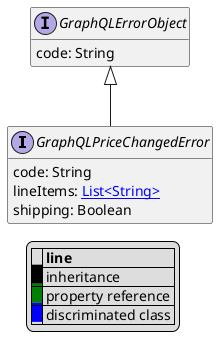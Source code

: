 @startuml

hide empty fields
hide empty methods
legend
|= |= line |
|<back:black>   </back>| inheritance |
|<back:green>   </back>| property reference |
|<back:blue>   </back>| discriminated class |
endlegend
interface GraphQLPriceChangedError [[GraphQLPriceChangedError.svg]] extends GraphQLErrorObject {
    code: String
    lineItems: [[String.svg List<String>]]
    shipping: Boolean
}
interface GraphQLErrorObject [[GraphQLErrorObject.svg]]  {
    code: String
}





@enduml
